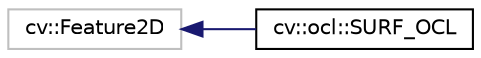 digraph "Graphical Class Hierarchy"
{
 // LATEX_PDF_SIZE
  edge [fontname="Helvetica",fontsize="10",labelfontname="Helvetica",labelfontsize="10"];
  node [fontname="Helvetica",fontsize="10",shape=record];
  rankdir="LR";
  Node0 [label="cv::Feature2D",height=0.2,width=0.4,color="grey75", fillcolor="white", style="filled",tooltip=" "];
  Node0 -> Node1 [dir="back",color="midnightblue",fontsize="10",style="solid",fontname="Helvetica"];
  Node1 [label="cv::ocl::SURF_OCL",height=0.2,width=0.4,color="black", fillcolor="white", style="filled",URL="$classcv_1_1ocl_1_1_s_u_r_f___o_c_l.html",tooltip="Speeded up robust features, port from GPU module. /////////////////////////////// SURF //////////////..."];
}
